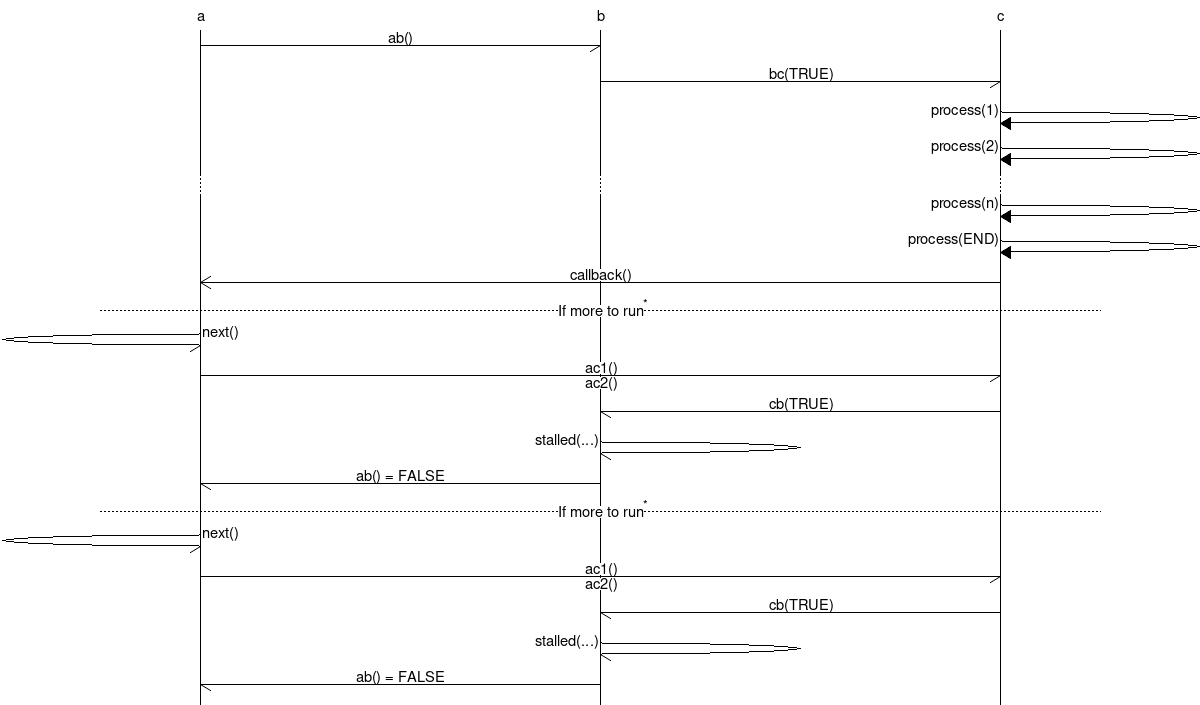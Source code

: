 msc {
  hscale = "2";

  a,b,c;

  a->b [ label = "ab()" ] ;
  b->c [ label = "bc(TRUE)"];
  c=>c [ label = "process(1)" ];
  c=>c [ label = "process(2)" ];
  ...;
  c=>c [ label = "process(n)" ];
  c=>c [ label = "process(END)" ];
  a<<=c [ label = "callback()"];
  ---  [ label = "If more to run", ID="*" ];
  a->a [ label = "next()"];
  a->c [ label = "ac1()\nac2()"];
  b<-c [ label = "cb(TRUE)"];
  b->b [ label = "stalled(...)"];
  a<-b [ label = "ab() = FALSE"];
  ---  [ label = "If more to run", ID="*" ];
  a->a [ label = "next()"];
  a->c [ label = "ac1()\nac2()"];
  b<-c [ label = "cb(TRUE)"];
  b->b [ label = "stalled(...)"];
  a<-b [ label = "ab() = FALSE"];
}
